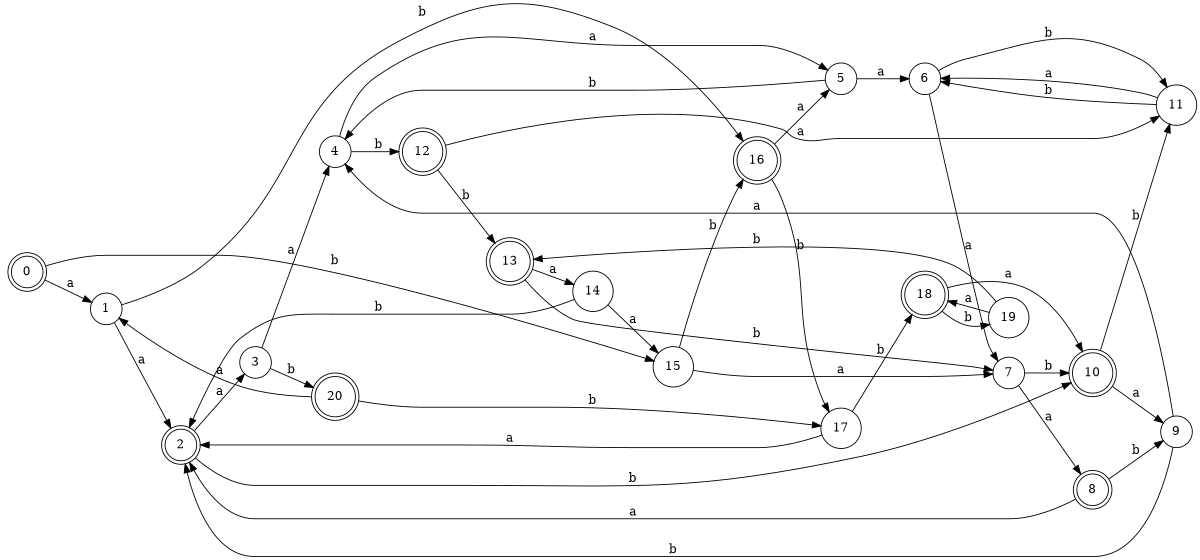 digraph n17_10 {
__start0 [label="" shape="none"];

rankdir=LR;
size="8,5";

s0 [style="rounded,filled", color="black", fillcolor="white" shape="doublecircle", label="0"];
s1 [style="filled", color="black", fillcolor="white" shape="circle", label="1"];
s2 [style="rounded,filled", color="black", fillcolor="white" shape="doublecircle", label="2"];
s3 [style="filled", color="black", fillcolor="white" shape="circle", label="3"];
s4 [style="filled", color="black", fillcolor="white" shape="circle", label="4"];
s5 [style="filled", color="black", fillcolor="white" shape="circle", label="5"];
s6 [style="filled", color="black", fillcolor="white" shape="circle", label="6"];
s7 [style="filled", color="black", fillcolor="white" shape="circle", label="7"];
s8 [style="rounded,filled", color="black", fillcolor="white" shape="doublecircle", label="8"];
s9 [style="filled", color="black", fillcolor="white" shape="circle", label="9"];
s10 [style="rounded,filled", color="black", fillcolor="white" shape="doublecircle", label="10"];
s11 [style="filled", color="black", fillcolor="white" shape="circle", label="11"];
s12 [style="rounded,filled", color="black", fillcolor="white" shape="doublecircle", label="12"];
s13 [style="rounded,filled", color="black", fillcolor="white" shape="doublecircle", label="13"];
s14 [style="filled", color="black", fillcolor="white" shape="circle", label="14"];
s15 [style="filled", color="black", fillcolor="white" shape="circle", label="15"];
s16 [style="rounded,filled", color="black", fillcolor="white" shape="doublecircle", label="16"];
s17 [style="filled", color="black", fillcolor="white" shape="circle", label="17"];
s18 [style="rounded,filled", color="black", fillcolor="white" shape="doublecircle", label="18"];
s19 [style="filled", color="black", fillcolor="white" shape="circle", label="19"];
s20 [style="rounded,filled", color="black", fillcolor="white" shape="doublecircle", label="20"];
s0 -> s1 [label="a"];
s0 -> s15 [label="b"];
s1 -> s2 [label="a"];
s1 -> s16 [label="b"];
s2 -> s3 [label="a"];
s2 -> s10 [label="b"];
s3 -> s4 [label="a"];
s3 -> s20 [label="b"];
s4 -> s5 [label="a"];
s4 -> s12 [label="b"];
s5 -> s6 [label="a"];
s5 -> s4 [label="b"];
s6 -> s7 [label="a"];
s6 -> s11 [label="b"];
s7 -> s8 [label="a"];
s7 -> s10 [label="b"];
s8 -> s2 [label="a"];
s8 -> s9 [label="b"];
s9 -> s4 [label="a"];
s9 -> s2 [label="b"];
s10 -> s9 [label="a"];
s10 -> s11 [label="b"];
s11 -> s6 [label="a"];
s11 -> s6 [label="b"];
s12 -> s11 [label="a"];
s12 -> s13 [label="b"];
s13 -> s14 [label="a"];
s13 -> s7 [label="b"];
s14 -> s15 [label="a"];
s14 -> s2 [label="b"];
s15 -> s7 [label="a"];
s15 -> s16 [label="b"];
s16 -> s5 [label="a"];
s16 -> s17 [label="b"];
s17 -> s2 [label="a"];
s17 -> s18 [label="b"];
s18 -> s10 [label="a"];
s18 -> s19 [label="b"];
s19 -> s18 [label="a"];
s19 -> s13 [label="b"];
s20 -> s1 [label="a"];
s20 -> s17 [label="b"];

}